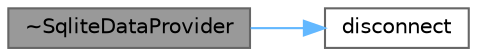 digraph "~SqliteDataProvider"
{
 // LATEX_PDF_SIZE
  bgcolor="transparent";
  edge [fontname=Helvetica,fontsize=10,labelfontname=Helvetica,labelfontsize=10];
  node [fontname=Helvetica,fontsize=10,shape=box,height=0.2,width=0.4];
  rankdir="LR";
  Node1 [id="Node000001",label="~SqliteDataProvider",height=0.2,width=0.4,color="gray40", fillcolor="grey60", style="filled", fontcolor="black",tooltip="SqliteDataProvider::~SqliteDataProvider 析构函数"];
  Node1 -> Node2 [id="edge1_Node000001_Node000002",color="steelblue1",style="solid",tooltip=" "];
  Node2 [id="Node000002",label="disconnect",height=0.2,width=0.4,color="grey40", fillcolor="white", style="filled",URL="$class_sqlite_data_provider.html#a960705de531a20389fb29928d43258c3",tooltip="关闭与数据库的连接"];
}
